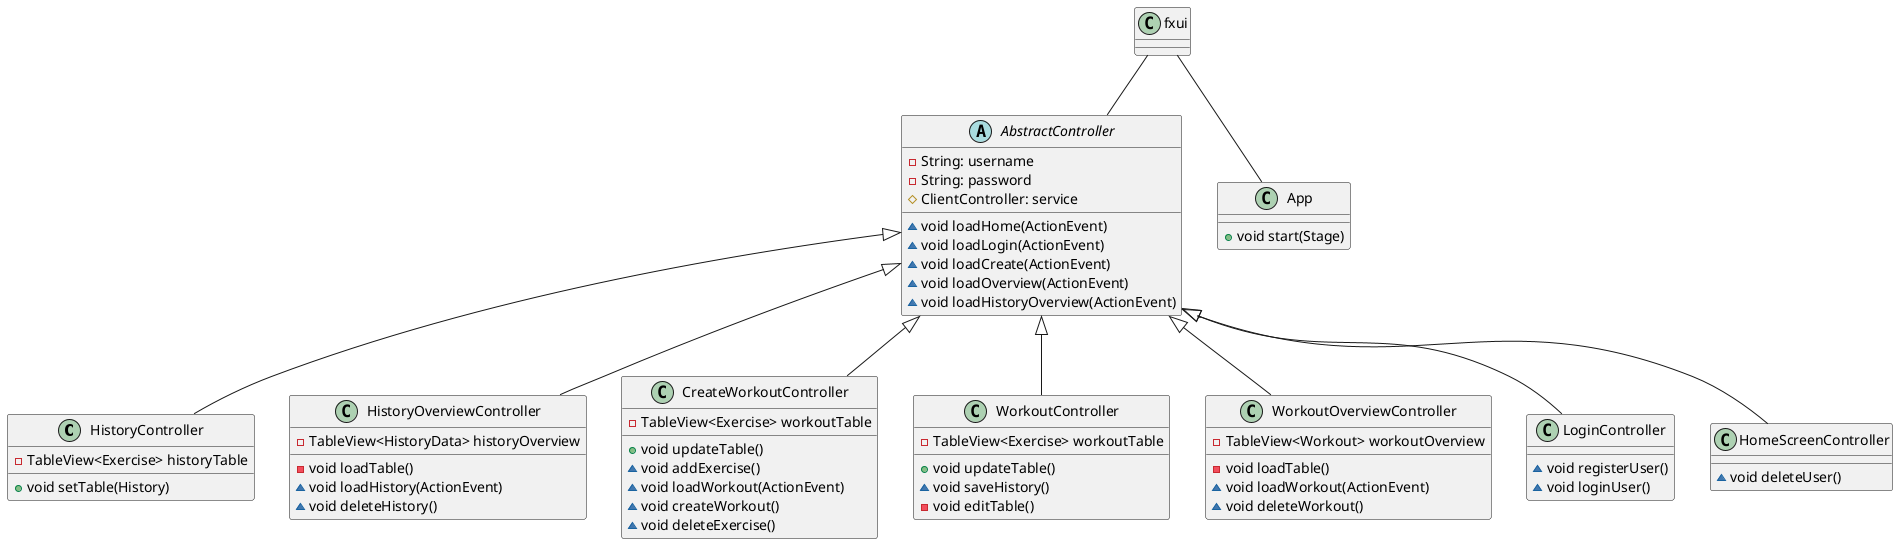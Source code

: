@startuml Fxui Diagram
class HistoryController extends AbstractController{
  -TableView<Exercise> historyTable
  +void setTable(History)
}

class HistoryOverviewController extends AbstractController{
  -TableView<HistoryData> historyOverview
  -void loadTable()
  ~void loadHistory(ActionEvent)
  ~void deleteHistory()
}

class CreateWorkoutController extends AbstractController{
  -TableView<Exercise> workoutTable
  +void updateTable()
  ~void addExercise()
  ~void loadWorkout(ActionEvent)
  ~void createWorkout()
  ~void deleteExercise()
}

abstract class AbstractController {
  - String: username
  - String: password
  # ClientController: service 

  ~void loadHome(ActionEvent)
  ~void loadLogin(ActionEvent)
  ~void loadCreate(ActionEvent)
  ~void loadOverview(ActionEvent)
  ~void loadHistoryOverview(ActionEvent)
}

class WorkoutController extends AbstractController{
  -TableView<Exercise> workoutTable
  +void updateTable()
  ~void saveHistory()
  -void editTable()
}

class WorkoutOverviewController extends AbstractController{
  -TableView<Workout> workoutOverview
  -void loadTable()
  ~void loadWorkout(ActionEvent)
  ~void deleteWorkout()
}

class LoginController extends AbstractController{
  ~void registerUser()
  ~void loginUser()
}

class HomeScreenController extends AbstractController{
  ~void deleteUser()
}

class App {
  +void start(Stage)
}

fxui -- AbstractController
fxui -- App

@enduml